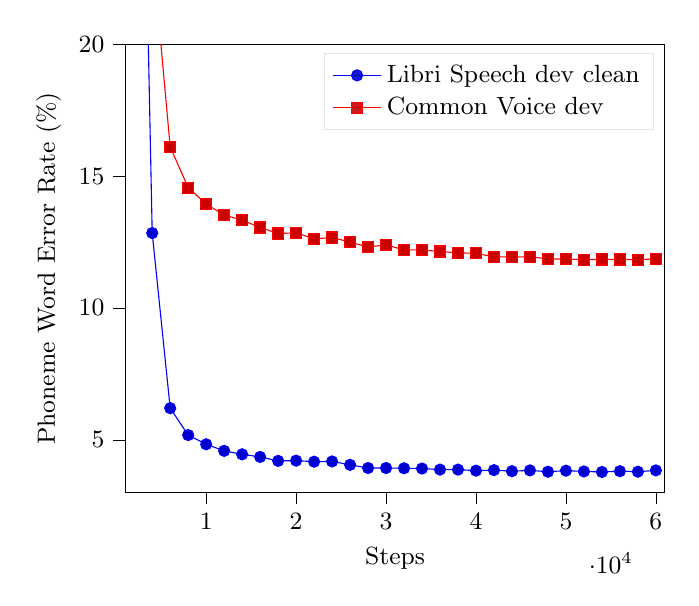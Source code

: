 \begin{tikzpicture}
\small

\begin{axis}[
legend cell align={left},
legend style={fill opacity=0.9, draw opacity=1, text opacity=1, draw=white!90.0!black},
tick align=outside,
tick pos=left,
x grid style={white!69.02!black},
xlabel={Steps},
xmin=1000, xmax=61000,
xtick style={color=black},
y grid style={white!69.02!black},
ylabel={Phoneme Word Error Rate (\%)},
ymin=3, ymax=20,
ytick style={color=black}
]
\addplot 
table {
0 100.00
2000 46.07
4000 12.84
6000 6.20
8000 5.18
10000 4.83
12000 4.58
14000 4.45
16000 4.35
18000 4.20
20000 4.21
22000 4.17
24000 4.18
26000 4.05
28000 3.93
30000 3.93
32000 3.92
34000 3.91
36000 3.87
38000 3.87
40000 3.83
42000 3.85
44000 3.81
46000 3.84
48000 3.79
50000 3.83
52000 3.80
54000 3.78
56000 3.81
58000 3.79
60000 3.84
};
\addlegendentry{Libri Speech dev clean}
\addplot 
table {
0 100.00
2000 54.69
4000 23.62
6000 16.11
8000 14.56
10000 13.94
12000 13.52
14000 13.33
16000 13.05
18000 12.82
20000 12.85
22000 12.62
24000 12.67
26000 12.50
28000 12.31
30000 12.39
32000 12.20
34000 12.20
36000 12.14
38000 12.09
40000 12.07
42000 11.94
44000 11.93
46000 11.94
48000 11.86
50000 11.85
52000 11.83
54000 11.84
56000 11.84
58000 11.83
60000 11.86
};
\addlegendentry{Common Voice dev}
\end{axis}
\end{tikzpicture}
